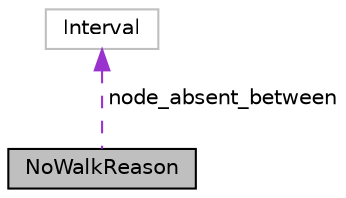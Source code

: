 digraph "NoWalkReason"
{
 // LATEX_PDF_SIZE
  edge [fontname="Helvetica",fontsize="10",labelfontname="Helvetica",labelfontsize="10"];
  node [fontname="Helvetica",fontsize="10",shape=record];
  Node1 [label="NoWalkReason",height=0.2,width=0.4,color="black", fillcolor="grey75", style="filled", fontcolor="black",tooltip=" "];
  Node2 -> Node1 [dir="back",color="darkorchid3",fontsize="10",style="dashed",label=" node_absent_between" ];
  Node2 [label="Interval",height=0.2,width=0.4,color="grey75", fillcolor="white", style="filled",URL="$structInterval.html",tooltip=" "];
}
